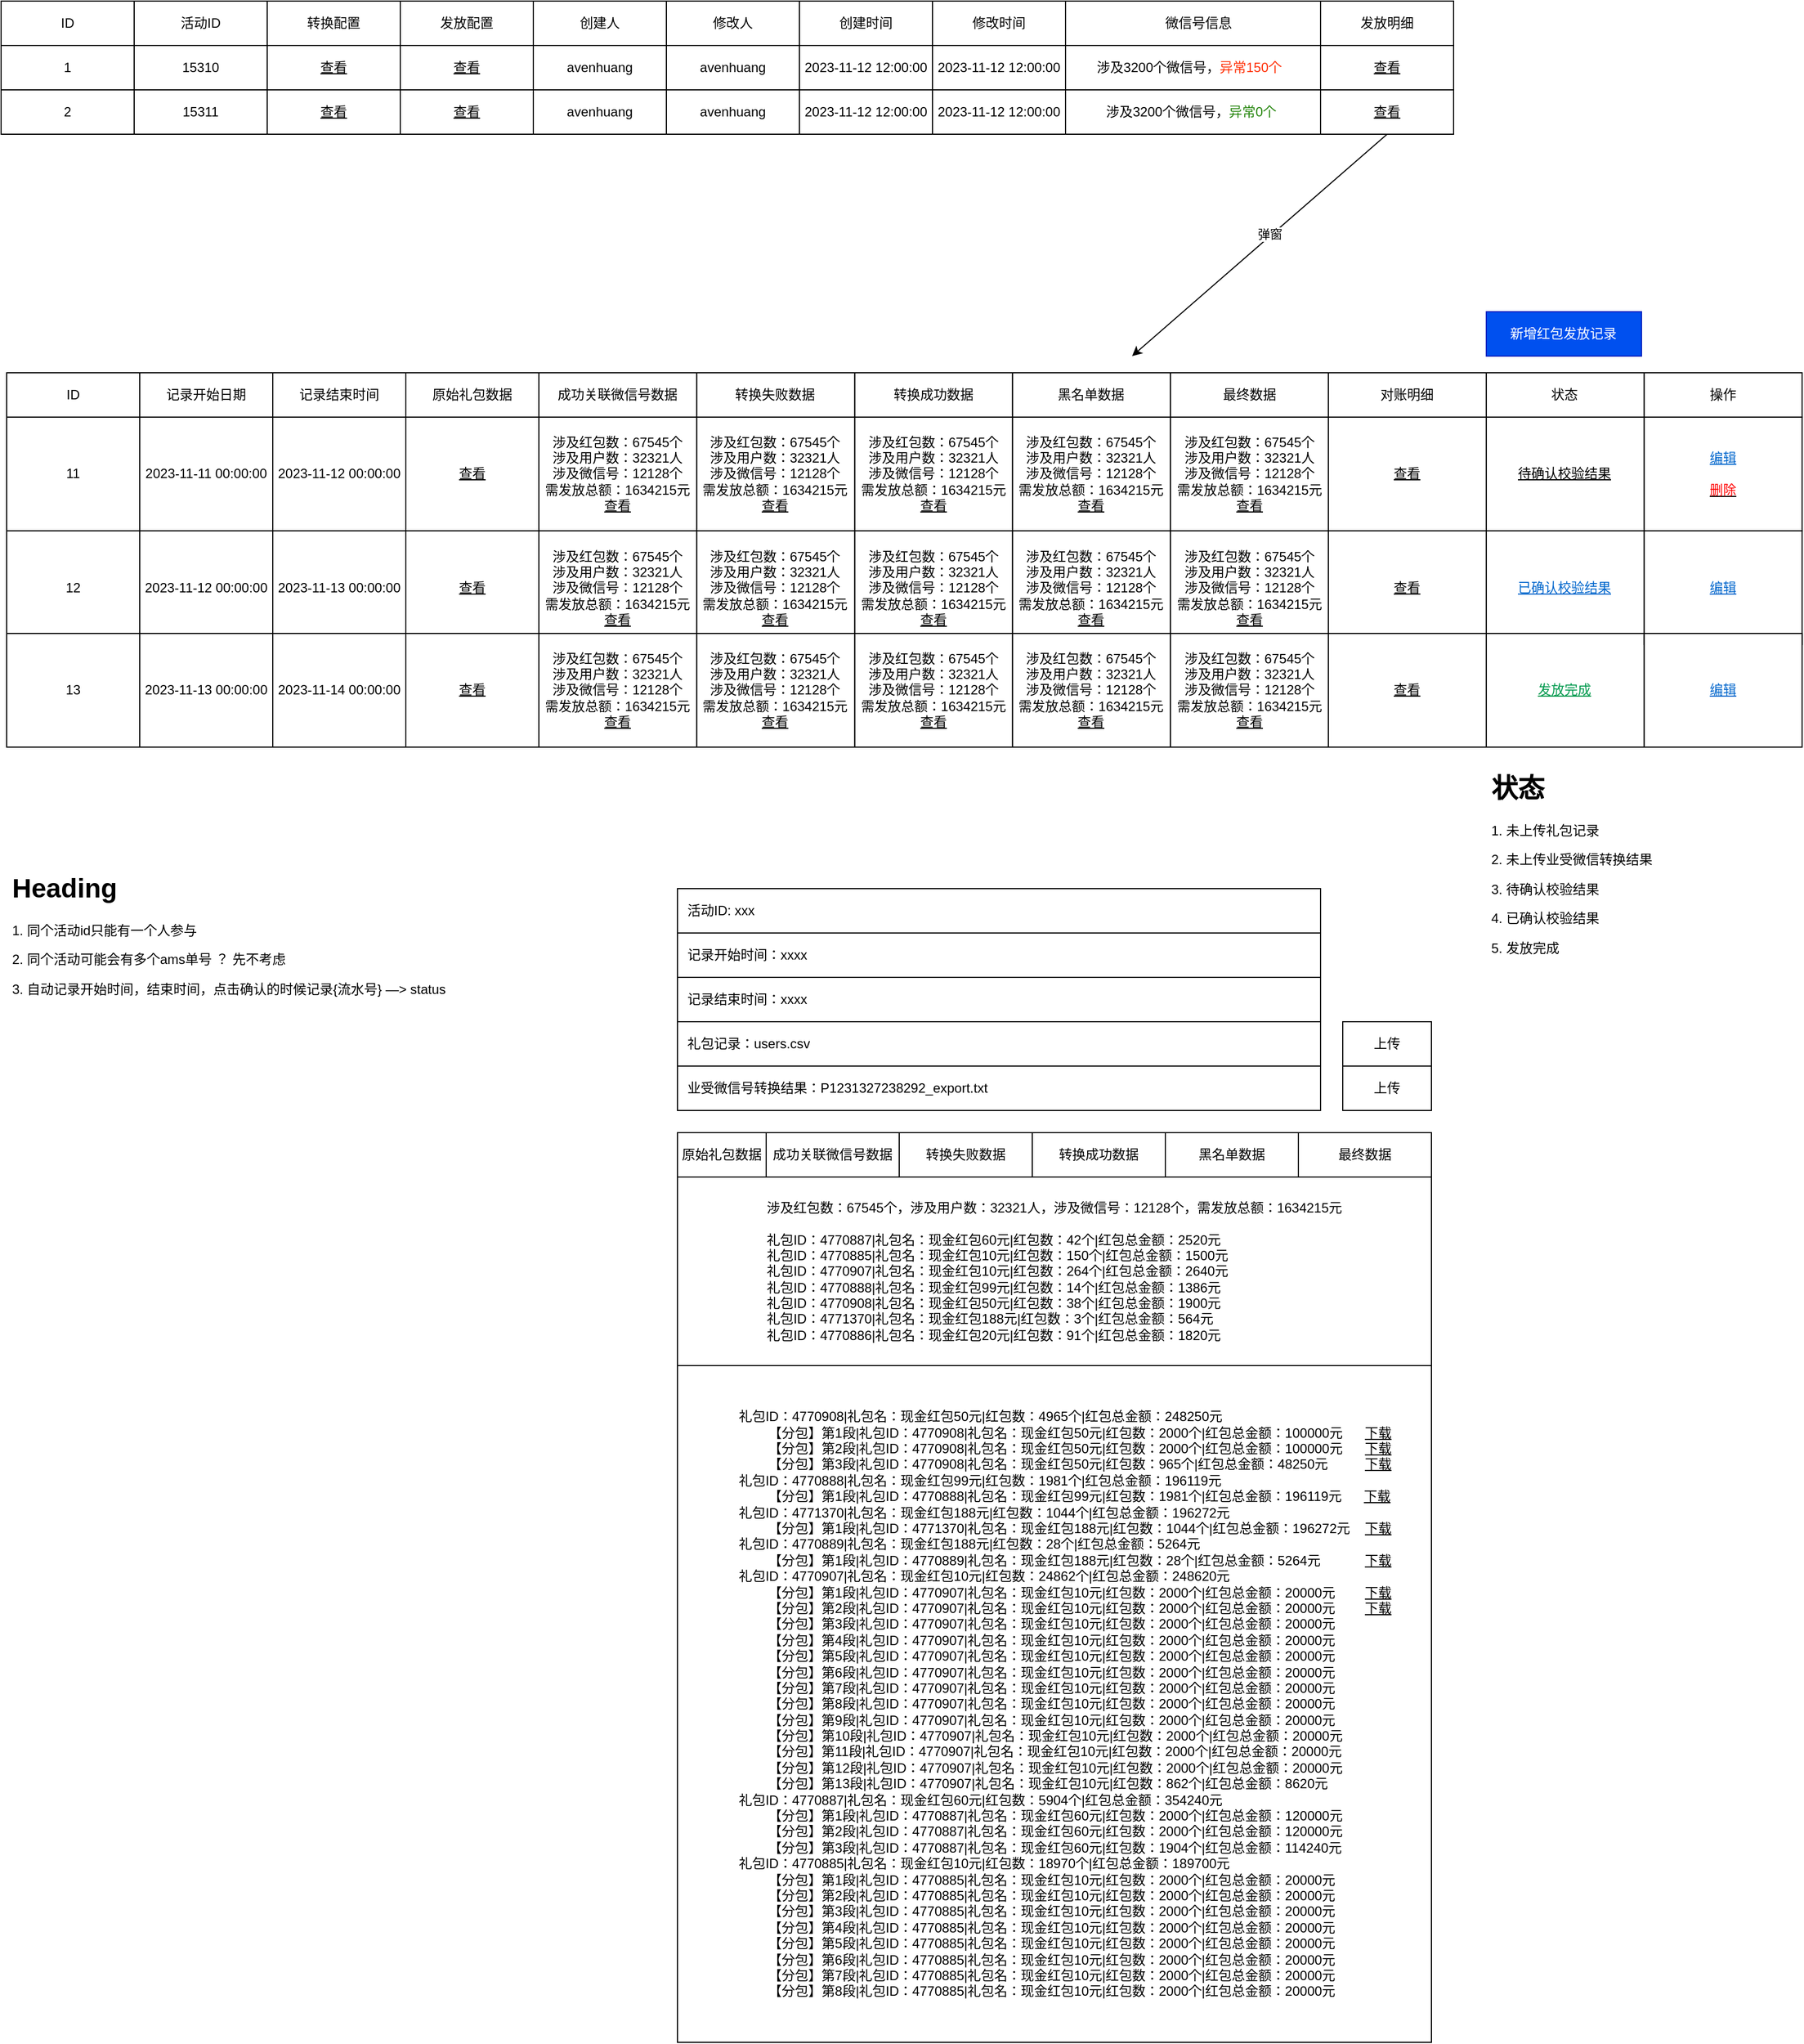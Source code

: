 <mxfile version="21.6.8" type="github">
  <diagram name="第 1 页" id="uXKxFH6BH8vUdpIIgOjY">
    <mxGraphModel dx="1461" dy="929" grid="1" gridSize="10" guides="1" tooltips="1" connect="1" arrows="1" fold="1" page="1" pageScale="1" pageWidth="827" pageHeight="1169" math="0" shadow="0">
      <root>
        <mxCell id="0" />
        <mxCell id="1" parent="0" />
        <mxCell id="V1CnUA2cE-rUWkjXoKsr-1" value="ID" style="rounded=0;whiteSpace=wrap;html=1;" vertex="1" parent="1">
          <mxGeometry x="70" y="190" width="120" height="40" as="geometry" />
        </mxCell>
        <mxCell id="V1CnUA2cE-rUWkjXoKsr-2" value="活动ID" style="rounded=0;whiteSpace=wrap;html=1;" vertex="1" parent="1">
          <mxGeometry x="190" y="190" width="120" height="40" as="geometry" />
        </mxCell>
        <mxCell id="V1CnUA2cE-rUWkjXoKsr-3" value="转换配置" style="rounded=0;whiteSpace=wrap;html=1;" vertex="1" parent="1">
          <mxGeometry x="310" y="190" width="120" height="40" as="geometry" />
        </mxCell>
        <mxCell id="V1CnUA2cE-rUWkjXoKsr-4" value="发放配置" style="rounded=0;whiteSpace=wrap;html=1;" vertex="1" parent="1">
          <mxGeometry x="430" y="190" width="120" height="40" as="geometry" />
        </mxCell>
        <mxCell id="V1CnUA2cE-rUWkjXoKsr-5" value="创建时间" style="rounded=0;whiteSpace=wrap;html=1;" vertex="1" parent="1">
          <mxGeometry x="790" y="190" width="120" height="40" as="geometry" />
        </mxCell>
        <mxCell id="V1CnUA2cE-rUWkjXoKsr-6" value="修改时间" style="rounded=0;whiteSpace=wrap;html=1;" vertex="1" parent="1">
          <mxGeometry x="910" y="190" width="120" height="40" as="geometry" />
        </mxCell>
        <mxCell id="V1CnUA2cE-rUWkjXoKsr-7" value="创建人" style="rounded=0;whiteSpace=wrap;html=1;" vertex="1" parent="1">
          <mxGeometry x="550" y="190" width="120" height="40" as="geometry" />
        </mxCell>
        <mxCell id="V1CnUA2cE-rUWkjXoKsr-8" value="修改人" style="rounded=0;whiteSpace=wrap;html=1;" vertex="1" parent="1">
          <mxGeometry x="670" y="190" width="120" height="40" as="geometry" />
        </mxCell>
        <mxCell id="V1CnUA2cE-rUWkjXoKsr-9" value="微信号信息" style="rounded=0;whiteSpace=wrap;html=1;" vertex="1" parent="1">
          <mxGeometry x="1030" y="190" width="240" height="40" as="geometry" />
        </mxCell>
        <mxCell id="V1CnUA2cE-rUWkjXoKsr-10" value="1" style="rounded=0;whiteSpace=wrap;html=1;" vertex="1" parent="1">
          <mxGeometry x="70" y="230" width="120" height="40" as="geometry" />
        </mxCell>
        <mxCell id="V1CnUA2cE-rUWkjXoKsr-11" value="15310" style="rounded=0;whiteSpace=wrap;html=1;" vertex="1" parent="1">
          <mxGeometry x="190" y="230" width="120" height="40" as="geometry" />
        </mxCell>
        <mxCell id="V1CnUA2cE-rUWkjXoKsr-12" value="&lt;u&gt;查看&lt;/u&gt;" style="rounded=0;whiteSpace=wrap;html=1;" vertex="1" parent="1">
          <mxGeometry x="310" y="230" width="120" height="40" as="geometry" />
        </mxCell>
        <mxCell id="V1CnUA2cE-rUWkjXoKsr-13" value="&lt;u&gt;查看&lt;/u&gt;" style="rounded=0;whiteSpace=wrap;html=1;" vertex="1" parent="1">
          <mxGeometry x="430" y="230" width="120" height="40" as="geometry" />
        </mxCell>
        <mxCell id="V1CnUA2cE-rUWkjXoKsr-14" value="2023-11-12 12:00:00" style="rounded=0;whiteSpace=wrap;html=1;" vertex="1" parent="1">
          <mxGeometry x="790" y="230" width="120" height="40" as="geometry" />
        </mxCell>
        <mxCell id="V1CnUA2cE-rUWkjXoKsr-15" value="2023-11-12 12:00:00" style="rounded=0;whiteSpace=wrap;html=1;" vertex="1" parent="1">
          <mxGeometry x="910" y="230" width="120" height="40" as="geometry" />
        </mxCell>
        <mxCell id="V1CnUA2cE-rUWkjXoKsr-16" value="avenhuang" style="rounded=0;whiteSpace=wrap;html=1;" vertex="1" parent="1">
          <mxGeometry x="550" y="230" width="120" height="40" as="geometry" />
        </mxCell>
        <mxCell id="V1CnUA2cE-rUWkjXoKsr-17" value="avenhuang" style="rounded=0;whiteSpace=wrap;html=1;" vertex="1" parent="1">
          <mxGeometry x="670" y="230" width="120" height="40" as="geometry" />
        </mxCell>
        <mxCell id="V1CnUA2cE-rUWkjXoKsr-18" value="涉及3200个微信号，&lt;font color=&quot;#ff2f05&quot;&gt;异常150个&lt;/font&gt;&amp;nbsp;&amp;nbsp;" style="rounded=0;whiteSpace=wrap;html=1;" vertex="1" parent="1">
          <mxGeometry x="1030" y="230" width="230" height="40" as="geometry" />
        </mxCell>
        <mxCell id="V1CnUA2cE-rUWkjXoKsr-21" value="发放明细" style="rounded=0;whiteSpace=wrap;html=1;" vertex="1" parent="1">
          <mxGeometry x="1260" y="190" width="120" height="40" as="geometry" />
        </mxCell>
        <mxCell id="V1CnUA2cE-rUWkjXoKsr-22" value="&lt;u&gt;查看&lt;/u&gt;" style="rounded=0;whiteSpace=wrap;html=1;" vertex="1" parent="1">
          <mxGeometry x="1260" y="230" width="120" height="40" as="geometry" />
        </mxCell>
        <mxCell id="V1CnUA2cE-rUWkjXoKsr-23" value="2" style="rounded=0;whiteSpace=wrap;html=1;" vertex="1" parent="1">
          <mxGeometry x="70" y="270" width="120" height="40" as="geometry" />
        </mxCell>
        <mxCell id="V1CnUA2cE-rUWkjXoKsr-24" value="15311" style="rounded=0;whiteSpace=wrap;html=1;" vertex="1" parent="1">
          <mxGeometry x="190" y="270" width="120" height="40" as="geometry" />
        </mxCell>
        <mxCell id="V1CnUA2cE-rUWkjXoKsr-25" value="&lt;u&gt;查看&lt;/u&gt;" style="rounded=0;whiteSpace=wrap;html=1;" vertex="1" parent="1">
          <mxGeometry x="310" y="270" width="120" height="40" as="geometry" />
        </mxCell>
        <mxCell id="V1CnUA2cE-rUWkjXoKsr-26" value="&lt;u&gt;查看&lt;/u&gt;" style="rounded=0;whiteSpace=wrap;html=1;" vertex="1" parent="1">
          <mxGeometry x="430" y="270" width="120" height="40" as="geometry" />
        </mxCell>
        <mxCell id="V1CnUA2cE-rUWkjXoKsr-27" value="2023-11-12 12:00:00" style="rounded=0;whiteSpace=wrap;html=1;" vertex="1" parent="1">
          <mxGeometry x="790" y="270" width="120" height="40" as="geometry" />
        </mxCell>
        <mxCell id="V1CnUA2cE-rUWkjXoKsr-28" value="2023-11-12 12:00:00" style="rounded=0;whiteSpace=wrap;html=1;" vertex="1" parent="1">
          <mxGeometry x="910" y="270" width="120" height="40" as="geometry" />
        </mxCell>
        <mxCell id="V1CnUA2cE-rUWkjXoKsr-29" value="avenhuang" style="rounded=0;whiteSpace=wrap;html=1;" vertex="1" parent="1">
          <mxGeometry x="550" y="270" width="120" height="40" as="geometry" />
        </mxCell>
        <mxCell id="V1CnUA2cE-rUWkjXoKsr-30" value="avenhuang" style="rounded=0;whiteSpace=wrap;html=1;" vertex="1" parent="1">
          <mxGeometry x="670" y="270" width="120" height="40" as="geometry" />
        </mxCell>
        <mxCell id="V1CnUA2cE-rUWkjXoKsr-31" value="涉及3200个微信号，&lt;font color=&quot;#24850c&quot;&gt;异常0个&lt;/font&gt;&amp;nbsp;" style="rounded=0;whiteSpace=wrap;html=1;" vertex="1" parent="1">
          <mxGeometry x="1030" y="270" width="230" height="40" as="geometry" />
        </mxCell>
        <mxCell id="V1CnUA2cE-rUWkjXoKsr-32" value="&lt;u&gt;查看&lt;/u&gt;" style="rounded=0;whiteSpace=wrap;html=1;" vertex="1" parent="1">
          <mxGeometry x="1260" y="270" width="120" height="40" as="geometry" />
        </mxCell>
        <mxCell id="V1CnUA2cE-rUWkjXoKsr-33" value="ID" style="rounded=0;whiteSpace=wrap;html=1;" vertex="1" parent="1">
          <mxGeometry x="75" y="525" width="120" height="40" as="geometry" />
        </mxCell>
        <mxCell id="V1CnUA2cE-rUWkjXoKsr-34" value="记录开始日期" style="rounded=0;whiteSpace=wrap;html=1;" vertex="1" parent="1">
          <mxGeometry x="195" y="525" width="120" height="40" as="geometry" />
        </mxCell>
        <mxCell id="V1CnUA2cE-rUWkjXoKsr-35" value="记录结束时间" style="rounded=0;whiteSpace=wrap;html=1;" vertex="1" parent="1">
          <mxGeometry x="315" y="525" width="120" height="40" as="geometry" />
        </mxCell>
        <mxCell id="V1CnUA2cE-rUWkjXoKsr-36" value="原始礼包数据" style="rounded=0;whiteSpace=wrap;html=1;" vertex="1" parent="1">
          <mxGeometry x="435" y="525" width="120" height="40" as="geometry" />
        </mxCell>
        <mxCell id="V1CnUA2cE-rUWkjXoKsr-63" value="&lt;h1&gt;Heading&lt;/h1&gt;&lt;p&gt;1. 同个活动id只能有一个人参与&lt;/p&gt;&lt;p&gt;2. 同个活动可能会有多个ams单号 ？ 先不考虑&lt;/p&gt;&lt;p&gt;3. 自动记录开始时间，结束时间，点击确认的时候记录{流水号} —&amp;gt; status&lt;/p&gt;" style="text;html=1;strokeColor=none;fillColor=none;spacing=5;spacingTop=-20;whiteSpace=wrap;overflow=hidden;rounded=0;" vertex="1" parent="1">
          <mxGeometry x="75" y="970" width="540" height="120" as="geometry" />
        </mxCell>
        <mxCell id="V1CnUA2cE-rUWkjXoKsr-76" value="&lt;h1&gt;状态&lt;/h1&gt;&lt;p&gt;1. 未上传礼包记录&lt;/p&gt;&lt;p&gt;2. 未上传业受微信转换结果&lt;/p&gt;&lt;p&gt;3. 待确认校验结果&lt;/p&gt;&lt;p&gt;4. 已确认校验结果&lt;/p&gt;&lt;p&gt;5. 发放完成&lt;/p&gt;" style="text;html=1;strokeColor=none;fillColor=none;spacing=5;spacingTop=-20;whiteSpace=wrap;overflow=hidden;rounded=0;" vertex="1" parent="1">
          <mxGeometry x="1409.46" y="880" width="190" height="180" as="geometry" />
        </mxCell>
        <mxCell id="V1CnUA2cE-rUWkjXoKsr-77" value="" style="endArrow=classic;html=1;rounded=0;" edge="1" parent="1">
          <mxGeometry width="50" height="50" relative="1" as="geometry">
            <mxPoint x="1320" y="310" as="sourcePoint" />
            <mxPoint x="1090" y="510" as="targetPoint" />
          </mxGeometry>
        </mxCell>
        <mxCell id="V1CnUA2cE-rUWkjXoKsr-78" value="弹窗" style="edgeLabel;html=1;align=center;verticalAlign=middle;resizable=0;points=[];" vertex="1" connectable="0" parent="V1CnUA2cE-rUWkjXoKsr-77">
          <mxGeometry x="-0.095" y="-2" relative="1" as="geometry">
            <mxPoint x="-1" y="1" as="offset" />
          </mxGeometry>
        </mxCell>
        <mxCell id="V1CnUA2cE-rUWkjXoKsr-42" value="11" style="rounded=0;whiteSpace=wrap;html=1;" vertex="1" parent="1">
          <mxGeometry x="75" y="565" width="120" height="102.5" as="geometry" />
        </mxCell>
        <mxCell id="V1CnUA2cE-rUWkjXoKsr-43" value="2023-11-11 00:00:00" style="rounded=0;whiteSpace=wrap;html=1;" vertex="1" parent="1">
          <mxGeometry x="195" y="565" width="120" height="102.5" as="geometry" />
        </mxCell>
        <mxCell id="V1CnUA2cE-rUWkjXoKsr-44" value="2023-11-12 00:00:00" style="rounded=0;whiteSpace=wrap;html=1;" vertex="1" parent="1">
          <mxGeometry x="315" y="565" width="120" height="102.5" as="geometry" />
        </mxCell>
        <mxCell id="V1CnUA2cE-rUWkjXoKsr-45" value="&lt;u&gt;查看&lt;/u&gt;" style="rounded=0;whiteSpace=wrap;html=1;" vertex="1" parent="1">
          <mxGeometry x="435" y="565" width="120" height="102.5" as="geometry" />
        </mxCell>
        <mxCell id="V1CnUA2cE-rUWkjXoKsr-53" value="12" style="rounded=0;whiteSpace=wrap;html=1;" vertex="1" parent="1">
          <mxGeometry x="75" y="667.5" width="120" height="102.5" as="geometry" />
        </mxCell>
        <mxCell id="V1CnUA2cE-rUWkjXoKsr-54" value="2023-11-12 00:00:00" style="rounded=0;whiteSpace=wrap;html=1;" vertex="1" parent="1">
          <mxGeometry x="195" y="667.5" width="120" height="102.5" as="geometry" />
        </mxCell>
        <mxCell id="V1CnUA2cE-rUWkjXoKsr-55" value="2023-11-13 00:00:00" style="rounded=0;whiteSpace=wrap;html=1;" vertex="1" parent="1">
          <mxGeometry x="315" y="667.5" width="120" height="102.5" as="geometry" />
        </mxCell>
        <mxCell id="V1CnUA2cE-rUWkjXoKsr-56" value="&lt;u&gt;查看&lt;/u&gt;" style="rounded=0;whiteSpace=wrap;html=1;" vertex="1" parent="1">
          <mxGeometry x="435" y="667.5" width="120" height="102.5" as="geometry" />
        </mxCell>
        <mxCell id="V1CnUA2cE-rUWkjXoKsr-69" value="" style="group" vertex="1" connectable="0" parent="1">
          <mxGeometry x="555" y="525" width="996.87" height="245" as="geometry" />
        </mxCell>
        <mxCell id="V1CnUA2cE-rUWkjXoKsr-37" value="转换成功数据" style="rounded=0;whiteSpace=wrap;html=1;container=0;" vertex="1" parent="V1CnUA2cE-rUWkjXoKsr-69">
          <mxGeometry x="284.819" width="142.41" height="40" as="geometry" />
        </mxCell>
        <mxCell id="V1CnUA2cE-rUWkjXoKsr-38" value="黑名单数据" style="rounded=0;whiteSpace=wrap;html=1;container=0;" vertex="1" parent="V1CnUA2cE-rUWkjXoKsr-69">
          <mxGeometry x="427.229" width="142.41" height="40" as="geometry" />
        </mxCell>
        <mxCell id="V1CnUA2cE-rUWkjXoKsr-39" value="成功关联微信号数据" style="rounded=0;whiteSpace=wrap;html=1;container=0;" vertex="1" parent="V1CnUA2cE-rUWkjXoKsr-69">
          <mxGeometry width="142.41" height="40" as="geometry" />
        </mxCell>
        <mxCell id="V1CnUA2cE-rUWkjXoKsr-40" value="转换失败数据" style="rounded=0;whiteSpace=wrap;html=1;container=0;" vertex="1" parent="V1CnUA2cE-rUWkjXoKsr-69">
          <mxGeometry x="142.41" width="142.41" height="40" as="geometry" />
        </mxCell>
        <mxCell id="V1CnUA2cE-rUWkjXoKsr-51" value="对账明细" style="rounded=0;whiteSpace=wrap;html=1;container=0;" vertex="1" parent="V1CnUA2cE-rUWkjXoKsr-69">
          <mxGeometry x="712.05" width="142.41" height="40" as="geometry" />
        </mxCell>
        <mxCell id="V1CnUA2cE-rUWkjXoKsr-46" value="涉及红包数：67545个&lt;br style=&quot;border-color: var(--border-color);&quot;&gt;涉及用户数：32321人&lt;br style=&quot;border-color: var(--border-color);&quot;&gt;涉及微信号：12128个&lt;br style=&quot;border-color: var(--border-color);&quot;&gt;需发放总额：1634215元&lt;br style=&quot;border-color: var(--border-color);&quot;&gt;&lt;u style=&quot;border-color: var(--border-color);&quot;&gt;查看&lt;/u&gt;" style="rounded=0;whiteSpace=wrap;html=1;container=0;" vertex="1" parent="V1CnUA2cE-rUWkjXoKsr-69">
          <mxGeometry x="284.819" y="40" width="142.41" height="102.5" as="geometry" />
        </mxCell>
        <mxCell id="V1CnUA2cE-rUWkjXoKsr-47" value="涉及红包数：67545个&lt;br style=&quot;border-color: var(--border-color);&quot;&gt;涉及用户数：32321人&lt;br style=&quot;border-color: var(--border-color);&quot;&gt;涉及微信号：12128个&lt;br style=&quot;border-color: var(--border-color);&quot;&gt;需发放总额：1634215元&lt;br style=&quot;border-color: var(--border-color);&quot;&gt;&lt;u style=&quot;border-color: var(--border-color);&quot;&gt;查看&lt;/u&gt;" style="rounded=0;whiteSpace=wrap;html=1;container=0;" vertex="1" parent="V1CnUA2cE-rUWkjXoKsr-69">
          <mxGeometry x="427.229" y="40" width="142.41" height="102.5" as="geometry" />
        </mxCell>
        <mxCell id="V1CnUA2cE-rUWkjXoKsr-48" value="涉及红包数：67545个 &lt;br&gt;涉及用户数：32321人&lt;br&gt;涉及微信号：12128个&lt;br&gt;需发放总额：1634215元&lt;br&gt;&lt;u&gt;查看&lt;/u&gt;" style="rounded=0;whiteSpace=wrap;html=1;container=0;" vertex="1" parent="V1CnUA2cE-rUWkjXoKsr-69">
          <mxGeometry y="40" width="142.41" height="102.5" as="geometry" />
        </mxCell>
        <mxCell id="V1CnUA2cE-rUWkjXoKsr-49" value="涉及红包数：67545个&lt;br style=&quot;border-color: var(--border-color);&quot;&gt;涉及用户数：32321人&lt;br style=&quot;border-color: var(--border-color);&quot;&gt;涉及微信号：12128个&lt;br style=&quot;border-color: var(--border-color);&quot;&gt;需发放总额：1634215元&lt;br style=&quot;border-color: var(--border-color);&quot;&gt;&lt;u style=&quot;border-color: var(--border-color);&quot;&gt;查看&lt;/u&gt;" style="rounded=0;whiteSpace=wrap;html=1;container=0;" vertex="1" parent="V1CnUA2cE-rUWkjXoKsr-69">
          <mxGeometry x="142.41" y="40" width="142.41" height="102.5" as="geometry" />
        </mxCell>
        <mxCell id="V1CnUA2cE-rUWkjXoKsr-52" value="&lt;u&gt;查看&lt;/u&gt;" style="rounded=0;whiteSpace=wrap;html=1;container=0;" vertex="1" parent="V1CnUA2cE-rUWkjXoKsr-69">
          <mxGeometry x="712.05" y="40" width="142.41" height="102.5" as="geometry" />
        </mxCell>
        <mxCell id="V1CnUA2cE-rUWkjXoKsr-57" value="涉及红包数：67545个&lt;br style=&quot;border-color: var(--border-color);&quot;&gt;涉及用户数：32321人&lt;br style=&quot;border-color: var(--border-color);&quot;&gt;涉及微信号：12128个&lt;br style=&quot;border-color: var(--border-color);&quot;&gt;需发放总额：1634215元&lt;br style=&quot;border-color: var(--border-color);&quot;&gt;&lt;u style=&quot;border-color: var(--border-color);&quot;&gt;查看&lt;/u&gt;" style="rounded=0;whiteSpace=wrap;html=1;container=0;" vertex="1" parent="V1CnUA2cE-rUWkjXoKsr-69">
          <mxGeometry x="284.819" y="142.5" width="142.41" height="102.5" as="geometry" />
        </mxCell>
        <mxCell id="V1CnUA2cE-rUWkjXoKsr-58" value="涉及红包数：67545个&lt;br style=&quot;border-color: var(--border-color);&quot;&gt;涉及用户数：32321人&lt;br style=&quot;border-color: var(--border-color);&quot;&gt;涉及微信号：12128个&lt;br style=&quot;border-color: var(--border-color);&quot;&gt;需发放总额：1634215元&lt;br style=&quot;border-color: var(--border-color);&quot;&gt;&lt;u style=&quot;border-color: var(--border-color);&quot;&gt;查看&lt;/u&gt;" style="rounded=0;whiteSpace=wrap;html=1;container=0;" vertex="1" parent="V1CnUA2cE-rUWkjXoKsr-69">
          <mxGeometry x="427.229" y="142.5" width="142.41" height="102.5" as="geometry" />
        </mxCell>
        <mxCell id="V1CnUA2cE-rUWkjXoKsr-59" value="涉及红包数：67545个&lt;br style=&quot;border-color: var(--border-color);&quot;&gt;涉及用户数：32321人&lt;br style=&quot;border-color: var(--border-color);&quot;&gt;涉及微信号：12128个&lt;br style=&quot;border-color: var(--border-color);&quot;&gt;需发放总额：1634215元&lt;br style=&quot;border-color: var(--border-color);&quot;&gt;&lt;u style=&quot;border-color: var(--border-color);&quot;&gt;查看&lt;/u&gt;" style="rounded=0;whiteSpace=wrap;html=1;container=0;" vertex="1" parent="V1CnUA2cE-rUWkjXoKsr-69">
          <mxGeometry y="142.5" width="142.41" height="102.5" as="geometry" />
        </mxCell>
        <mxCell id="V1CnUA2cE-rUWkjXoKsr-60" value="涉及红包数：67545个&lt;br style=&quot;border-color: var(--border-color);&quot;&gt;涉及用户数：32321人&lt;br style=&quot;border-color: var(--border-color);&quot;&gt;涉及微信号：12128个&lt;br style=&quot;border-color: var(--border-color);&quot;&gt;需发放总额：1634215元&lt;br style=&quot;border-color: var(--border-color);&quot;&gt;&lt;u style=&quot;border-color: var(--border-color);&quot;&gt;查看&lt;/u&gt;" style="rounded=0;whiteSpace=wrap;html=1;container=0;" vertex="1" parent="V1CnUA2cE-rUWkjXoKsr-69">
          <mxGeometry x="142.41" y="142.5" width="142.41" height="102.5" as="geometry" />
        </mxCell>
        <mxCell id="V1CnUA2cE-rUWkjXoKsr-62" value="&lt;u&gt;查看&lt;/u&gt;" style="rounded=0;whiteSpace=wrap;html=1;container=0;" vertex="1" parent="V1CnUA2cE-rUWkjXoKsr-69">
          <mxGeometry x="712.05" y="142.5" width="142.41" height="102.5" as="geometry" />
        </mxCell>
        <mxCell id="V1CnUA2cE-rUWkjXoKsr-70" value="最终数据" style="rounded=0;whiteSpace=wrap;html=1;container=0;" vertex="1" parent="V1CnUA2cE-rUWkjXoKsr-69">
          <mxGeometry x="569.639" width="142.41" height="40" as="geometry" />
        </mxCell>
        <mxCell id="V1CnUA2cE-rUWkjXoKsr-71" value="涉及红包数：67545个&lt;br style=&quot;border-color: var(--border-color);&quot;&gt;涉及用户数：32321人&lt;br style=&quot;border-color: var(--border-color);&quot;&gt;涉及微信号：12128个&lt;br style=&quot;border-color: var(--border-color);&quot;&gt;需发放总额：1634215元&lt;br style=&quot;border-color: var(--border-color);&quot;&gt;&lt;u style=&quot;border-color: var(--border-color);&quot;&gt;查看&lt;/u&gt;" style="rounded=0;whiteSpace=wrap;html=1;container=0;" vertex="1" parent="V1CnUA2cE-rUWkjXoKsr-69">
          <mxGeometry x="569.639" y="40" width="142.41" height="102.5" as="geometry" />
        </mxCell>
        <mxCell id="V1CnUA2cE-rUWkjXoKsr-72" value="涉及红包数：67545个&lt;br style=&quot;border-color: var(--border-color);&quot;&gt;涉及用户数：32321人&lt;br style=&quot;border-color: var(--border-color);&quot;&gt;涉及微信号：12128个&lt;br style=&quot;border-color: var(--border-color);&quot;&gt;需发放总额：1634215元&lt;br style=&quot;border-color: var(--border-color);&quot;&gt;&lt;u style=&quot;border-color: var(--border-color);&quot;&gt;查看&lt;/u&gt;" style="rounded=0;whiteSpace=wrap;html=1;container=0;" vertex="1" parent="V1CnUA2cE-rUWkjXoKsr-69">
          <mxGeometry x="569.639" y="142.5" width="142.41" height="102.5" as="geometry" />
        </mxCell>
        <mxCell id="V1CnUA2cE-rUWkjXoKsr-73" value="状态" style="rounded=0;whiteSpace=wrap;html=1;container=0;" vertex="1" parent="V1CnUA2cE-rUWkjXoKsr-69">
          <mxGeometry x="854.46" width="142.41" height="40" as="geometry" />
        </mxCell>
        <mxCell id="V1CnUA2cE-rUWkjXoKsr-74" value="&lt;u&gt;待确认校验结果&lt;/u&gt;" style="rounded=0;whiteSpace=wrap;html=1;container=0;" vertex="1" parent="V1CnUA2cE-rUWkjXoKsr-69">
          <mxGeometry x="854.46" y="40" width="142.41" height="102.5" as="geometry" />
        </mxCell>
        <mxCell id="V1CnUA2cE-rUWkjXoKsr-75" value="&lt;p style=&quot;border-color: var(--border-color); text-align: left;&quot;&gt;&lt;font color=&quot;#0066cc&quot;&gt;&lt;u&gt;已确认校验结果&lt;/u&gt;&lt;/font&gt;&lt;/p&gt;" style="rounded=0;whiteSpace=wrap;html=1;container=0;" vertex="1" parent="V1CnUA2cE-rUWkjXoKsr-69">
          <mxGeometry x="854.46" y="142.5" width="142.41" height="102.5" as="geometry" />
        </mxCell>
        <mxCell id="V1CnUA2cE-rUWkjXoKsr-79" value="13" style="rounded=0;whiteSpace=wrap;html=1;" vertex="1" parent="1">
          <mxGeometry x="75" y="760" width="120" height="102.5" as="geometry" />
        </mxCell>
        <mxCell id="V1CnUA2cE-rUWkjXoKsr-80" value="2023-11-13 00:00:00" style="rounded=0;whiteSpace=wrap;html=1;" vertex="1" parent="1">
          <mxGeometry x="195" y="760" width="120" height="102.5" as="geometry" />
        </mxCell>
        <mxCell id="V1CnUA2cE-rUWkjXoKsr-81" value="2023-11-14 00:00:00" style="rounded=0;whiteSpace=wrap;html=1;" vertex="1" parent="1">
          <mxGeometry x="315" y="760" width="120" height="102.5" as="geometry" />
        </mxCell>
        <mxCell id="V1CnUA2cE-rUWkjXoKsr-82" value="&lt;u&gt;查看&lt;/u&gt;" style="rounded=0;whiteSpace=wrap;html=1;" vertex="1" parent="1">
          <mxGeometry x="435" y="760" width="120" height="102.5" as="geometry" />
        </mxCell>
        <mxCell id="V1CnUA2cE-rUWkjXoKsr-83" value="涉及红包数：67545个&lt;br style=&quot;border-color: var(--border-color);&quot;&gt;涉及用户数：32321人&lt;br style=&quot;border-color: var(--border-color);&quot;&gt;涉及微信号：12128个&lt;br style=&quot;border-color: var(--border-color);&quot;&gt;需发放总额：1634215元&lt;br style=&quot;border-color: var(--border-color);&quot;&gt;&lt;u style=&quot;border-color: var(--border-color);&quot;&gt;查看&lt;/u&gt;" style="rounded=0;whiteSpace=wrap;html=1;container=0;" vertex="1" parent="1">
          <mxGeometry x="839.819" y="760" width="142.41" height="102.5" as="geometry" />
        </mxCell>
        <mxCell id="V1CnUA2cE-rUWkjXoKsr-84" value="涉及红包数：67545个&lt;br style=&quot;border-color: var(--border-color);&quot;&gt;涉及用户数：32321人&lt;br style=&quot;border-color: var(--border-color);&quot;&gt;涉及微信号：12128个&lt;br style=&quot;border-color: var(--border-color);&quot;&gt;需发放总额：1634215元&lt;br style=&quot;border-color: var(--border-color);&quot;&gt;&lt;u style=&quot;border-color: var(--border-color);&quot;&gt;查看&lt;/u&gt;" style="rounded=0;whiteSpace=wrap;html=1;container=0;" vertex="1" parent="1">
          <mxGeometry x="982.229" y="760" width="142.41" height="102.5" as="geometry" />
        </mxCell>
        <mxCell id="V1CnUA2cE-rUWkjXoKsr-85" value="涉及红包数：67545个&lt;br style=&quot;border-color: var(--border-color);&quot;&gt;涉及用户数：32321人&lt;br style=&quot;border-color: var(--border-color);&quot;&gt;涉及微信号：12128个&lt;br style=&quot;border-color: var(--border-color);&quot;&gt;需发放总额：1634215元&lt;br style=&quot;border-color: var(--border-color);&quot;&gt;&lt;u style=&quot;border-color: var(--border-color);&quot;&gt;查看&lt;/u&gt;" style="rounded=0;whiteSpace=wrap;html=1;container=0;" vertex="1" parent="1">
          <mxGeometry x="555" y="760" width="142.41" height="102.5" as="geometry" />
        </mxCell>
        <mxCell id="V1CnUA2cE-rUWkjXoKsr-86" value="涉及红包数：67545个&lt;br style=&quot;border-color: var(--border-color);&quot;&gt;涉及用户数：32321人&lt;br style=&quot;border-color: var(--border-color);&quot;&gt;涉及微信号：12128个&lt;br style=&quot;border-color: var(--border-color);&quot;&gt;需发放总额：1634215元&lt;br style=&quot;border-color: var(--border-color);&quot;&gt;&lt;u style=&quot;border-color: var(--border-color);&quot;&gt;查看&lt;/u&gt;" style="rounded=0;whiteSpace=wrap;html=1;container=0;" vertex="1" parent="1">
          <mxGeometry x="697.41" y="760" width="142.41" height="102.5" as="geometry" />
        </mxCell>
        <mxCell id="V1CnUA2cE-rUWkjXoKsr-87" value="&lt;u&gt;查看&lt;/u&gt;" style="rounded=0;whiteSpace=wrap;html=1;container=0;" vertex="1" parent="1">
          <mxGeometry x="1267.05" y="760" width="142.41" height="102.5" as="geometry" />
        </mxCell>
        <mxCell id="V1CnUA2cE-rUWkjXoKsr-88" value="涉及红包数：67545个&lt;br style=&quot;border-color: var(--border-color);&quot;&gt;涉及用户数：32321人&lt;br style=&quot;border-color: var(--border-color);&quot;&gt;涉及微信号：12128个&lt;br style=&quot;border-color: var(--border-color);&quot;&gt;需发放总额：1634215元&lt;br style=&quot;border-color: var(--border-color);&quot;&gt;&lt;u style=&quot;border-color: var(--border-color);&quot;&gt;查看&lt;/u&gt;" style="rounded=0;whiteSpace=wrap;html=1;container=0;" vertex="1" parent="1">
          <mxGeometry x="1124.639" y="760" width="142.41" height="102.5" as="geometry" />
        </mxCell>
        <mxCell id="V1CnUA2cE-rUWkjXoKsr-89" value="&lt;p style=&quot;border-color: var(--border-color); text-align: left;&quot;&gt;&lt;font color=&quot;#00994d&quot;&gt;&lt;u&gt;发放完成&lt;/u&gt;&lt;/font&gt;&lt;/p&gt;" style="rounded=0;whiteSpace=wrap;html=1;container=0;" vertex="1" parent="1">
          <mxGeometry x="1409.46" y="760" width="142.41" height="102.5" as="geometry" />
        </mxCell>
        <mxCell id="V1CnUA2cE-rUWkjXoKsr-90" value="新增红包发放记录" style="rounded=0;whiteSpace=wrap;html=1;fillColor=#0050ef;strokeColor=#001DBC;fontColor=#ffffff;" vertex="1" parent="1">
          <mxGeometry x="1409.46" y="470" width="140" height="40" as="geometry" />
        </mxCell>
        <mxCell id="V1CnUA2cE-rUWkjXoKsr-91" value="操作" style="rounded=0;whiteSpace=wrap;html=1;container=0;" vertex="1" parent="1">
          <mxGeometry x="1551.87" y="525" width="142.41" height="40" as="geometry" />
        </mxCell>
        <mxCell id="V1CnUA2cE-rUWkjXoKsr-92" value="&lt;u style=&quot;color: rgb(0, 102, 204);&quot;&gt;编辑&lt;br&gt;&lt;/u&gt;&lt;br&gt;&lt;u style=&quot;&quot;&gt;&lt;font color=&quot;#ff0000&quot;&gt;删除&lt;/font&gt;&lt;/u&gt;" style="rounded=0;whiteSpace=wrap;html=1;container=0;" vertex="1" parent="1">
          <mxGeometry x="1551.87" y="565" width="142.41" height="102.5" as="geometry" />
        </mxCell>
        <mxCell id="V1CnUA2cE-rUWkjXoKsr-93" value="&lt;p style=&quot;border-color: var(--border-color); text-align: left;&quot;&gt;&lt;u style=&quot;border-color: var(--border-color); text-align: center; color: rgb(0, 102, 204);&quot;&gt;编辑&lt;/u&gt;&lt;br&gt;&lt;/p&gt;" style="rounded=0;whiteSpace=wrap;html=1;container=0;" vertex="1" parent="1">
          <mxGeometry x="1551.87" y="667.5" width="142.41" height="102.5" as="geometry" />
        </mxCell>
        <mxCell id="V1CnUA2cE-rUWkjXoKsr-94" value="&lt;p style=&quot;border-color: var(--border-color); text-align: left;&quot;&gt;&lt;u style=&quot;border-color: var(--border-color); text-align: center; color: rgb(0, 102, 204);&quot;&gt;编辑&lt;/u&gt;&lt;br&gt;&lt;/p&gt;" style="rounded=0;whiteSpace=wrap;html=1;container=0;" vertex="1" parent="1">
          <mxGeometry x="1551.87" y="760" width="142.41" height="102.5" as="geometry" />
        </mxCell>
        <mxCell id="V1CnUA2cE-rUWkjXoKsr-97" value="上传" style="rounded=0;whiteSpace=wrap;html=1;" vertex="1" parent="1">
          <mxGeometry x="1280" y="1110" width="80" height="40" as="geometry" />
        </mxCell>
        <mxCell id="V1CnUA2cE-rUWkjXoKsr-99" value="上传" style="rounded=0;whiteSpace=wrap;html=1;" vertex="1" parent="1">
          <mxGeometry x="1280" y="1150" width="80" height="40" as="geometry" />
        </mxCell>
        <mxCell id="V1CnUA2cE-rUWkjXoKsr-106" value="涉及红包数：67545个，涉及用户数：32321人，涉及微信号：12128个，需发放总额：1634215元&lt;br&gt;&lt;br style=&quot;border-color: var(--border-color);&quot;&gt;&lt;div style=&quot;text-align: left;&quot;&gt;礼包ID：4770887|礼包名：现金红包60元|红包数：42个|红包总金额：2520元&lt;/div&gt;&lt;div style=&quot;text-align: left;&quot;&gt;礼包ID：4770885|礼包名：现金红包10元|红包数：150个|红包总金额：1500元&lt;/div&gt;&lt;div style=&quot;text-align: left;&quot;&gt;礼包ID：4770907|礼包名：现金红包10元|红包数：264个|红包总金额：2640元&lt;/div&gt;&lt;div style=&quot;text-align: left;&quot;&gt;礼包ID：4770888|礼包名：现金红包99元|红包数：14个|红包总金额：1386元&lt;/div&gt;&lt;div style=&quot;text-align: left;&quot;&gt;礼包ID：4770908|礼包名：现金红包50元|红包数：38个|红包总金额：1900元&lt;/div&gt;&lt;div style=&quot;text-align: left;&quot;&gt;礼包ID：4771370|礼包名：现金红包188元|红包数：3个|红包总金额：564元&lt;/div&gt;&lt;div style=&quot;text-align: left;&quot;&gt;礼包ID：4770886|礼包名：现金红包20元|红包数：91个|红包总金额：1820元&lt;/div&gt;" style="rounded=0;whiteSpace=wrap;html=1;" vertex="1" parent="1">
          <mxGeometry x="680" y="1250" width="680" height="170" as="geometry" />
        </mxCell>
        <mxCell id="V1CnUA2cE-rUWkjXoKsr-107" value="原始礼包数据" style="rounded=0;whiteSpace=wrap;html=1;" vertex="1" parent="1">
          <mxGeometry x="680" y="1210" width="80" height="40" as="geometry" />
        </mxCell>
        <mxCell id="V1CnUA2cE-rUWkjXoKsr-110" value="成功关联微信号数据" style="rounded=0;whiteSpace=wrap;html=1;" vertex="1" parent="1">
          <mxGeometry x="760" y="1210" width="120" height="40" as="geometry" />
        </mxCell>
        <mxCell id="V1CnUA2cE-rUWkjXoKsr-111" value="转换失败数据" style="rounded=0;whiteSpace=wrap;html=1;" vertex="1" parent="1">
          <mxGeometry x="880" y="1210" width="120" height="40" as="geometry" />
        </mxCell>
        <mxCell id="V1CnUA2cE-rUWkjXoKsr-112" value="转换成功数据" style="rounded=0;whiteSpace=wrap;html=1;" vertex="1" parent="1">
          <mxGeometry x="1000" y="1210" width="120" height="40" as="geometry" />
        </mxCell>
        <mxCell id="V1CnUA2cE-rUWkjXoKsr-113" value="黑名单数据" style="rounded=0;whiteSpace=wrap;html=1;" vertex="1" parent="1">
          <mxGeometry x="1120" y="1210" width="120" height="40" as="geometry" />
        </mxCell>
        <mxCell id="V1CnUA2cE-rUWkjXoKsr-114" value="最终数据" style="rounded=0;whiteSpace=wrap;html=1;" vertex="1" parent="1">
          <mxGeometry x="1240" y="1210" width="120" height="40" as="geometry" />
        </mxCell>
        <mxCell id="V1CnUA2cE-rUWkjXoKsr-115" value="&lt;div&gt;&amp;nbsp; &amp;nbsp; &amp;nbsp; &amp;nbsp; &amp;nbsp; &amp;nbsp; &amp;nbsp; &amp;nbsp; 礼包ID：4770908|礼包名：现金红包50元|红包数：4965个|红包总金额：248250元&lt;/div&gt;&lt;div&gt;&amp;nbsp; &amp;nbsp; &amp;nbsp; &amp;nbsp; &amp;nbsp; &amp;nbsp; &amp;nbsp; &amp;nbsp; &amp;nbsp; &amp;nbsp; &amp;nbsp; &amp;nbsp; 【分包】第1段|礼包ID：4770908|礼包名：现金红包50元|红包数：2000个|红包总金额：100000元&amp;nbsp; &amp;nbsp; &amp;nbsp;&amp;nbsp;&lt;u&gt;下载&lt;/u&gt;&lt;/div&gt;&lt;div&gt;&amp;nbsp; &amp;nbsp; &amp;nbsp; &amp;nbsp; &amp;nbsp; &amp;nbsp; &amp;nbsp; &amp;nbsp; &amp;nbsp; &amp;nbsp; &amp;nbsp; &amp;nbsp; 【分包】第2段|礼包ID：4770908|礼包名：现金红包50元|红包数：2000个|红包总金额：100000元&amp;nbsp; &amp;nbsp; &amp;nbsp;&amp;nbsp;&lt;u&gt;下载&lt;/u&gt;&lt;/div&gt;&lt;div&gt;&amp;nbsp; &amp;nbsp; &amp;nbsp; &amp;nbsp; &amp;nbsp; &amp;nbsp; &amp;nbsp; &amp;nbsp; &amp;nbsp; &amp;nbsp; &amp;nbsp; &amp;nbsp; 【分包】第3段|礼包ID：4770908|礼包名：现金红包50元|红包数：965个|红包总金额：48250元&amp;nbsp; &amp;nbsp; &amp;nbsp; &amp;nbsp; &amp;nbsp;&amp;nbsp;&lt;u&gt;下载&lt;/u&gt;&lt;/div&gt;&lt;div&gt;&amp;nbsp; &amp;nbsp; &amp;nbsp; &amp;nbsp; &amp;nbsp; &amp;nbsp; &amp;nbsp; &amp;nbsp; 礼包ID：4770888|礼包名：现金红包99元|红包数：1981个|红包总金额：196119元&lt;/div&gt;&lt;div&gt;&amp;nbsp; &amp;nbsp; &amp;nbsp; &amp;nbsp; &amp;nbsp; &amp;nbsp; &amp;nbsp; &amp;nbsp; &amp;nbsp; &amp;nbsp; &amp;nbsp; &amp;nbsp; 【分包】第1段|礼包ID：4770888|礼包名：现金红包99元|红包数：1981个|红包总金额：196119元&amp;nbsp; &amp;nbsp; &amp;nbsp; &lt;u&gt;下载&lt;/u&gt;&lt;/div&gt;&lt;div&gt;&amp;nbsp; &amp;nbsp; &amp;nbsp; &amp;nbsp; &amp;nbsp; &amp;nbsp; &amp;nbsp; &amp;nbsp; 礼包ID：4771370|礼包名：现金红包188元|红包数：1044个|红包总金额：196272元&lt;/div&gt;&lt;div&gt;&amp;nbsp; &amp;nbsp; &amp;nbsp; &amp;nbsp; &amp;nbsp; &amp;nbsp; &amp;nbsp; &amp;nbsp; &amp;nbsp; &amp;nbsp; &amp;nbsp; &amp;nbsp; 【分包】第1段|礼包ID：4771370|礼包名：现金红包188元|红包数：1044个|红包总金额：196272元&amp;nbsp; &amp;nbsp; &lt;u&gt;下载&lt;/u&gt;&lt;/div&gt;&lt;div&gt;&amp;nbsp; &amp;nbsp; &amp;nbsp; &amp;nbsp; &amp;nbsp; &amp;nbsp; &amp;nbsp; &amp;nbsp; 礼包ID：4770889|礼包名：现金红包188元|红包数：28个|红包总金额：5264元&lt;/div&gt;&lt;div&gt;&amp;nbsp; &amp;nbsp; &amp;nbsp; &amp;nbsp; &amp;nbsp; &amp;nbsp; &amp;nbsp; &amp;nbsp; &amp;nbsp; &amp;nbsp; &amp;nbsp; &amp;nbsp; 【分包】第1段|礼包ID：4770889|礼包名：现金红包188元|红包数：28个|红包总金额：5264元&amp;nbsp; &amp;nbsp; &amp;nbsp; &amp;nbsp; &amp;nbsp; &amp;nbsp; &lt;u&gt;下载&lt;/u&gt;&lt;/div&gt;&lt;div&gt;&amp;nbsp; &amp;nbsp; &amp;nbsp; &amp;nbsp; &amp;nbsp; &amp;nbsp; &amp;nbsp; &amp;nbsp; 礼包ID：4770907|礼包名：现金红包10元|红包数：24862个|红包总金额：248620元&lt;/div&gt;&lt;div&gt;&amp;nbsp; &amp;nbsp; &amp;nbsp; &amp;nbsp; &amp;nbsp; &amp;nbsp; &amp;nbsp; &amp;nbsp; &amp;nbsp; &amp;nbsp; &amp;nbsp; &amp;nbsp; 【分包】第1段|礼包ID：4770907|礼包名：现金红包10元|红包数：2000个|红包总金额：20000元&amp;nbsp; &amp;nbsp; &amp;nbsp; &amp;nbsp; &lt;u&gt;下载&lt;/u&gt;&lt;/div&gt;&lt;div&gt;&amp;nbsp; &amp;nbsp; &amp;nbsp; &amp;nbsp; &amp;nbsp; &amp;nbsp; &amp;nbsp; &amp;nbsp; &amp;nbsp; &amp;nbsp; &amp;nbsp; &amp;nbsp; 【分包】第2段|礼包ID：4770907|礼包名：现金红包10元|红包数：2000个|红包总金额：20000元&amp;nbsp; &amp;nbsp; &amp;nbsp; &amp;nbsp; &lt;u&gt;下载&lt;/u&gt;&lt;/div&gt;&lt;div&gt;&amp;nbsp; &amp;nbsp; &amp;nbsp; &amp;nbsp; &amp;nbsp; &amp;nbsp; &amp;nbsp; &amp;nbsp; &amp;nbsp; &amp;nbsp; &amp;nbsp; &amp;nbsp; 【分包】第3段|礼包ID：4770907|礼包名：现金红包10元|红包数：2000个|红包总金额：20000元&lt;/div&gt;&lt;div&gt;&amp;nbsp; &amp;nbsp; &amp;nbsp; &amp;nbsp; &amp;nbsp; &amp;nbsp; &amp;nbsp; &amp;nbsp; &amp;nbsp; &amp;nbsp; &amp;nbsp; &amp;nbsp; 【分包】第4段|礼包ID：4770907|礼包名：现金红包10元|红包数：2000个|红包总金额：20000元&lt;/div&gt;&lt;div&gt;&amp;nbsp; &amp;nbsp; &amp;nbsp; &amp;nbsp; &amp;nbsp; &amp;nbsp; &amp;nbsp; &amp;nbsp; &amp;nbsp; &amp;nbsp; &amp;nbsp; &amp;nbsp; 【分包】第5段|礼包ID：4770907|礼包名：现金红包10元|红包数：2000个|红包总金额：20000元&lt;/div&gt;&lt;div&gt;&amp;nbsp; &amp;nbsp; &amp;nbsp; &amp;nbsp; &amp;nbsp; &amp;nbsp; &amp;nbsp; &amp;nbsp; &amp;nbsp; &amp;nbsp; &amp;nbsp; &amp;nbsp; 【分包】第6段|礼包ID：4770907|礼包名：现金红包10元|红包数：2000个|红包总金额：20000元&lt;/div&gt;&lt;div&gt;&amp;nbsp; &amp;nbsp; &amp;nbsp; &amp;nbsp; &amp;nbsp; &amp;nbsp; &amp;nbsp; &amp;nbsp; &amp;nbsp; &amp;nbsp; &amp;nbsp; &amp;nbsp; 【分包】第7段|礼包ID：4770907|礼包名：现金红包10元|红包数：2000个|红包总金额：20000元&lt;/div&gt;&lt;div&gt;&amp;nbsp; &amp;nbsp; &amp;nbsp; &amp;nbsp; &amp;nbsp; &amp;nbsp; &amp;nbsp; &amp;nbsp; &amp;nbsp; &amp;nbsp; &amp;nbsp; &amp;nbsp; 【分包】第8段|礼包ID：4770907|礼包名：现金红包10元|红包数：2000个|红包总金额：20000元&lt;/div&gt;&lt;div&gt;&amp;nbsp; &amp;nbsp; &amp;nbsp; &amp;nbsp; &amp;nbsp; &amp;nbsp; &amp;nbsp; &amp;nbsp; &amp;nbsp; &amp;nbsp; &amp;nbsp; &amp;nbsp; 【分包】第9段|礼包ID：4770907|礼包名：现金红包10元|红包数：2000个|红包总金额：20000元&lt;/div&gt;&lt;div&gt;&amp;nbsp; &amp;nbsp; &amp;nbsp; &amp;nbsp; &amp;nbsp; &amp;nbsp; &amp;nbsp; &amp;nbsp; &amp;nbsp; &amp;nbsp; &amp;nbsp; &amp;nbsp; 【分包】第10段|礼包ID：4770907|礼包名：现金红包10元|红包数：2000个|红包总金额：20000元&lt;/div&gt;&lt;div&gt;&amp;nbsp; &amp;nbsp; &amp;nbsp; &amp;nbsp; &amp;nbsp; &amp;nbsp; &amp;nbsp; &amp;nbsp; &amp;nbsp; &amp;nbsp; &amp;nbsp; &amp;nbsp; 【分包】第11段|礼包ID：4770907|礼包名：现金红包10元|红包数：2000个|红包总金额：20000元&lt;/div&gt;&lt;div&gt;&amp;nbsp; &amp;nbsp; &amp;nbsp; &amp;nbsp; &amp;nbsp; &amp;nbsp; &amp;nbsp; &amp;nbsp; &amp;nbsp; &amp;nbsp; &amp;nbsp; &amp;nbsp; 【分包】第12段|礼包ID：4770907|礼包名：现金红包10元|红包数：2000个|红包总金额：20000元&lt;/div&gt;&lt;div&gt;&amp;nbsp; &amp;nbsp; &amp;nbsp; &amp;nbsp; &amp;nbsp; &amp;nbsp; &amp;nbsp; &amp;nbsp; &amp;nbsp; &amp;nbsp; &amp;nbsp; &amp;nbsp; 【分包】第13段|礼包ID：4770907|礼包名：现金红包10元|红包数：862个|红包总金额：8620元&lt;/div&gt;&lt;div&gt;&amp;nbsp; &amp;nbsp; &amp;nbsp; &amp;nbsp; &amp;nbsp; &amp;nbsp; &amp;nbsp; &amp;nbsp; 礼包ID：4770887|礼包名：现金红包60元|红包数：5904个|红包总金额：354240元&lt;/div&gt;&lt;div&gt;&amp;nbsp; &amp;nbsp; &amp;nbsp; &amp;nbsp; &amp;nbsp; &amp;nbsp; &amp;nbsp; &amp;nbsp; &amp;nbsp; &amp;nbsp; &amp;nbsp; &amp;nbsp; 【分包】第1段|礼包ID：4770887|礼包名：现金红包60元|红包数：2000个|红包总金额：120000元&lt;/div&gt;&lt;div&gt;&amp;nbsp; &amp;nbsp; &amp;nbsp; &amp;nbsp; &amp;nbsp; &amp;nbsp; &amp;nbsp; &amp;nbsp; &amp;nbsp; &amp;nbsp; &amp;nbsp; &amp;nbsp; 【分包】第2段|礼包ID：4770887|礼包名：现金红包60元|红包数：2000个|红包总金额：120000元&lt;/div&gt;&lt;div&gt;&amp;nbsp; &amp;nbsp; &amp;nbsp; &amp;nbsp; &amp;nbsp; &amp;nbsp; &amp;nbsp; &amp;nbsp; &amp;nbsp; &amp;nbsp; &amp;nbsp; &amp;nbsp; 【分包】第3段|礼包ID：4770887|礼包名：现金红包60元|红包数：1904个|红包总金额：114240元&lt;/div&gt;&lt;div&gt;&amp;nbsp; &amp;nbsp; &amp;nbsp; &amp;nbsp; &amp;nbsp; &amp;nbsp; &amp;nbsp; &amp;nbsp; 礼包ID：4770885|礼包名：现金红包10元|红包数：18970个|红包总金额：189700元&lt;/div&gt;&lt;div&gt;&amp;nbsp; &amp;nbsp; &amp;nbsp; &amp;nbsp; &amp;nbsp; &amp;nbsp; &amp;nbsp; &amp;nbsp; &amp;nbsp; &amp;nbsp; &amp;nbsp; &amp;nbsp; 【分包】第1段|礼包ID：4770885|礼包名：现金红包10元|红包数：2000个|红包总金额：20000元&lt;/div&gt;&lt;div&gt;&amp;nbsp; &amp;nbsp; &amp;nbsp; &amp;nbsp; &amp;nbsp; &amp;nbsp; &amp;nbsp; &amp;nbsp; &amp;nbsp; &amp;nbsp; &amp;nbsp; &amp;nbsp; 【分包】第2段|礼包ID：4770885|礼包名：现金红包10元|红包数：2000个|红包总金额：20000元&lt;/div&gt;&lt;div&gt;&amp;nbsp; &amp;nbsp; &amp;nbsp; &amp;nbsp; &amp;nbsp; &amp;nbsp; &amp;nbsp; &amp;nbsp; &amp;nbsp; &amp;nbsp; &amp;nbsp; &amp;nbsp; 【分包】第3段|礼包ID：4770885|礼包名：现金红包10元|红包数：2000个|红包总金额：20000元&lt;/div&gt;&lt;div&gt;&amp;nbsp; &amp;nbsp; &amp;nbsp; &amp;nbsp; &amp;nbsp; &amp;nbsp; &amp;nbsp; &amp;nbsp; &amp;nbsp; &amp;nbsp; &amp;nbsp; &amp;nbsp; 【分包】第4段|礼包ID：4770885|礼包名：现金红包10元|红包数：2000个|红包总金额：20000元&lt;/div&gt;&lt;div&gt;&amp;nbsp; &amp;nbsp; &amp;nbsp; &amp;nbsp; &amp;nbsp; &amp;nbsp; &amp;nbsp; &amp;nbsp; &amp;nbsp; &amp;nbsp; &amp;nbsp; &amp;nbsp; 【分包】第5段|礼包ID：4770885|礼包名：现金红包10元|红包数：2000个|红包总金额：20000元&lt;/div&gt;&lt;div&gt;&amp;nbsp; &amp;nbsp; &amp;nbsp; &amp;nbsp; &amp;nbsp; &amp;nbsp; &amp;nbsp; &amp;nbsp; &amp;nbsp; &amp;nbsp; &amp;nbsp; &amp;nbsp; 【分包】第6段|礼包ID：4770885|礼包名：现金红包10元|红包数：2000个|红包总金额：20000元&lt;/div&gt;&lt;div&gt;&amp;nbsp; &amp;nbsp; &amp;nbsp; &amp;nbsp; &amp;nbsp; &amp;nbsp; &amp;nbsp; &amp;nbsp; &amp;nbsp; &amp;nbsp; &amp;nbsp; &amp;nbsp; 【分包】第7段|礼包ID：4770885|礼包名：现金红包10元|红包数：2000个|红包总金额：20000元&lt;/div&gt;&lt;div&gt;&amp;nbsp; &amp;nbsp; &amp;nbsp; &amp;nbsp; &amp;nbsp; &amp;nbsp; &amp;nbsp; &amp;nbsp; &amp;nbsp; &amp;nbsp; &amp;nbsp; &amp;nbsp; 【分包】第8段|礼包ID：4770885|礼包名：现金红包10元|红包数：2000个|红包总金额：20000元&lt;/div&gt;" style="rounded=0;whiteSpace=wrap;html=1;align=left;" vertex="1" parent="1">
          <mxGeometry x="680" y="1420" width="680" height="610" as="geometry" />
        </mxCell>
        <mxCell id="V1CnUA2cE-rUWkjXoKsr-116" value="" style="group;align=left;spacingLeft=7;" vertex="1" connectable="0" parent="1">
          <mxGeometry x="680" y="990" width="580" height="200" as="geometry" />
        </mxCell>
        <mxCell id="V1CnUA2cE-rUWkjXoKsr-95" value="礼包记录：users.csv" style="rounded=0;whiteSpace=wrap;html=1;align=left;spacingLeft=7;" vertex="1" parent="V1CnUA2cE-rUWkjXoKsr-116">
          <mxGeometry y="120" width="580" height="40" as="geometry" />
        </mxCell>
        <mxCell id="V1CnUA2cE-rUWkjXoKsr-98" value="业受微信号转换结果：P1231327238292_export.txt" style="rounded=0;whiteSpace=wrap;html=1;align=left;spacingLeft=7;" vertex="1" parent="V1CnUA2cE-rUWkjXoKsr-116">
          <mxGeometry y="160" width="580" height="40" as="geometry" />
        </mxCell>
        <mxCell id="V1CnUA2cE-rUWkjXoKsr-100" value="记录结束时间：xxxx" style="rounded=0;whiteSpace=wrap;html=1;align=left;spacingLeft=7;" vertex="1" parent="V1CnUA2cE-rUWkjXoKsr-116">
          <mxGeometry y="80" width="580" height="40" as="geometry" />
        </mxCell>
        <mxCell id="V1CnUA2cE-rUWkjXoKsr-102" value="记录开始时间：xxxx" style="rounded=0;whiteSpace=wrap;html=1;align=left;spacingLeft=7;" vertex="1" parent="V1CnUA2cE-rUWkjXoKsr-116">
          <mxGeometry y="40" width="580" height="40" as="geometry" />
        </mxCell>
        <mxCell id="V1CnUA2cE-rUWkjXoKsr-104" value="活动ID: xxx" style="rounded=0;whiteSpace=wrap;html=1;align=left;spacingLeft=7;" vertex="1" parent="V1CnUA2cE-rUWkjXoKsr-116">
          <mxGeometry width="580" height="40" as="geometry" />
        </mxCell>
      </root>
    </mxGraphModel>
  </diagram>
</mxfile>
